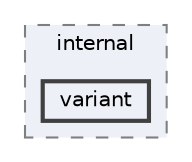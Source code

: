 digraph "external/reflect-cpp/include/rfl/internal/variant"
{
 // LATEX_PDF_SIZE
  bgcolor="transparent";
  edge [fontname=Helvetica,fontsize=10,labelfontname=Helvetica,labelfontsize=10];
  node [fontname=Helvetica,fontsize=10,shape=box,height=0.2,width=0.4];
  compound=true
  subgraph clusterdir_4dd43511236181189a890f262715a05e {
    graph [ bgcolor="#edf0f7", pencolor="grey50", label="internal", fontname=Helvetica,fontsize=10 style="filled,dashed", URL="dir_4dd43511236181189a890f262715a05e.html",tooltip=""]
  dir_dec2df21777ff4012e5645b9dd148aee [label="variant", fillcolor="#edf0f7", color="grey25", style="filled,bold", URL="dir_dec2df21777ff4012e5645b9dd148aee.html",tooltip=""];
  }
}
